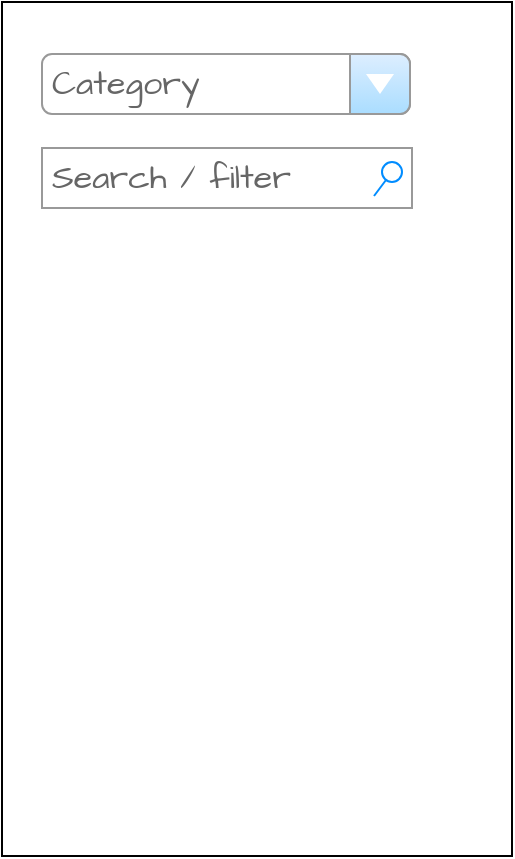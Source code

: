 <mxfile version="24.6.1" type="device">
  <diagram name="Page-1" id="EXFB2yQs0aloYkWtY7iw">
    <mxGraphModel dx="1677" dy="1598" grid="0" gridSize="10" guides="1" tooltips="1" connect="1" arrows="1" fold="1" page="0" pageScale="1" pageWidth="850" pageHeight="1100" math="0" shadow="0">
      <root>
        <mxCell id="0" />
        <mxCell id="1" parent="0" />
        <mxCell id="5BI9LzRQhyruwqh7PGHV-6" value="" style="rounded=0;whiteSpace=wrap;html=1;hachureGap=4;fontFamily=Architects Daughter;fontSource=https%3A%2F%2Ffonts.googleapis.com%2Fcss%3Ffamily%3DArchitects%2BDaughter;" vertex="1" parent="1">
          <mxGeometry x="-768" y="-698" width="255" height="427" as="geometry" />
        </mxCell>
        <mxCell id="5BI9LzRQhyruwqh7PGHV-7" value="Category" style="strokeWidth=1;shadow=0;dashed=0;align=center;html=1;shape=mxgraph.mockup.forms.comboBox;strokeColor=#999999;fillColor=#ddeeff;align=left;fillColor2=#aaddff;mainText=;fontColor=#666666;fontSize=17;spacingLeft=3;hachureGap=4;fontFamily=Architects Daughter;fontSource=https%3A%2F%2Ffonts.googleapis.com%2Fcss%3Ffamily%3DArchitects%2BDaughter;rounded=0;" vertex="1" parent="1">
          <mxGeometry x="-748" y="-672" width="184" height="30" as="geometry" />
        </mxCell>
        <mxCell id="5BI9LzRQhyruwqh7PGHV-8" value="Search / filter" style="strokeWidth=1;shadow=0;dashed=0;align=center;html=1;shape=mxgraph.mockup.forms.searchBox;strokeColor=#999999;mainText=;strokeColor2=#008cff;fontColor=#666666;fontSize=17;align=left;spacingLeft=3;whiteSpace=wrap;hachureGap=4;fontFamily=Architects Daughter;fontSource=https%3A%2F%2Ffonts.googleapis.com%2Fcss%3Ffamily%3DArchitects%2BDaughter;rounded=0;" vertex="1" parent="1">
          <mxGeometry x="-748" y="-625" width="185" height="30" as="geometry" />
        </mxCell>
      </root>
    </mxGraphModel>
  </diagram>
</mxfile>

